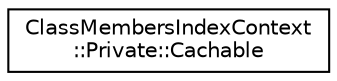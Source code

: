 digraph "Graphical Class Hierarchy"
{
 // INTERACTIVE_SVG=YES
 // LATEX_PDF_SIZE
  edge [fontname="Helvetica",fontsize="10",labelfontname="Helvetica",labelfontsize="10"];
  node [fontname="Helvetica",fontsize="10",shape=record];
  rankdir="LR";
  Node0 [label="ClassMembersIndexContext\l::Private::Cachable",height=0.2,width=0.4,color="black", fillcolor="white", style="filled",URL="$d2/d77/struct_class_members_index_context_1_1_private_1_1_cachable.html",tooltip=" "];
}
